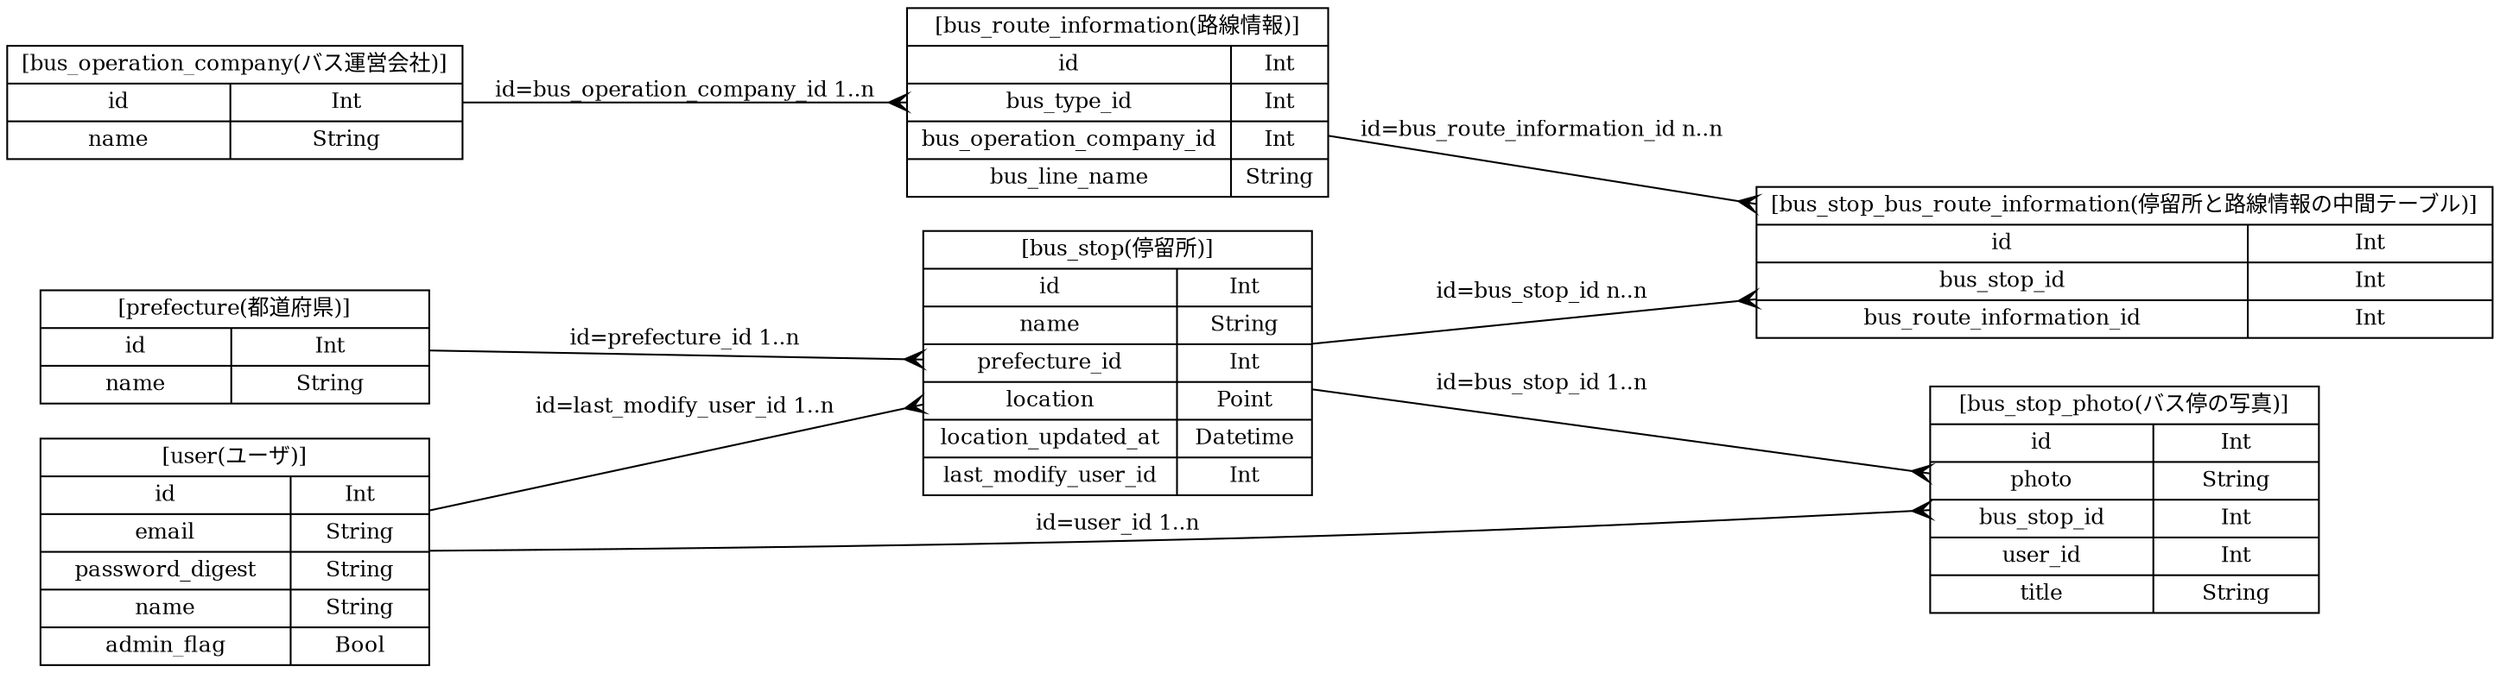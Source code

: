 digraph busmap {
  // 基本設定
  graph [rankdir=LR];    // グラフの描画方向を左から右に
  node [shape=record, fontsize=12, width=3.0];  // 文字のはみ出し防止にノード・フォントサイズ固定
  edge [arrowhead=crow, fontsize=12]; // crowでER図っぽさを増し増し

  // ノード
  // bus_stop
  bus_stop [label="[bus_stop(停留所)]|{{id|name|prefecture_id|location|location_updated_at|last_modify_user_id}|{Int|String|Int|Point|Datetime|Int}}"];
  // prefecture
  prefecture [label="[prefecture(都道府県)]|{{id|name}|{Int|String}}"];
  // bus_operation_company
  bus_operation_company [label="[bus_operation_company(バス運営会社)]|{{id|name}|{Int|String}}"];
  // bus_route_information
  bus_route_information [label="[bus_route_information(路線情報)]|{{id|bus_type_id|bus_operation_company_id|bus_line_name}|{Int|Int|Int|String}}"];
  //
  bus_stop_bus_route_information [label="[bus_stop_bus_route_information(停留所と路線情報の中間テーブル)]|{{id|bus_stop_id|bus_route_information_id}|{Int|Int|Int}}"];

  // user
  user [label="[user(ユーザ)]|{{id|email|password_digest|name|admin_flag}|{Int|String|String|String|Bool}}"];

  // bus_stop_photo
  bus_stop_photo [label="[bus_stop_photo(バス停の写真)]|{{id|photo|bus_stop_id|user_id|title}|{Int|String|Int|Int|String}}"];

  // エッジ
  prefecture -> bus_stop [label="id=prefecture_id 1..n"];
  bus_stop -> bus_stop_bus_route_information [label="id=bus_stop_id n..n"];
  bus_operation_company -> bus_route_information [label="id=bus_operation_company_id 1..n"];
  bus_route_information -> bus_stop_bus_route_information [label="id=bus_route_information_id n..n"];
  user -> bus_stop [label="id=last_modify_user_id 1..n"];
  user -> bus_stop_photo [label="id=user_id 1..n"];
  bus_stop -> bus_stop_photo [label="id=bus_stop_id 1..n"];
}
